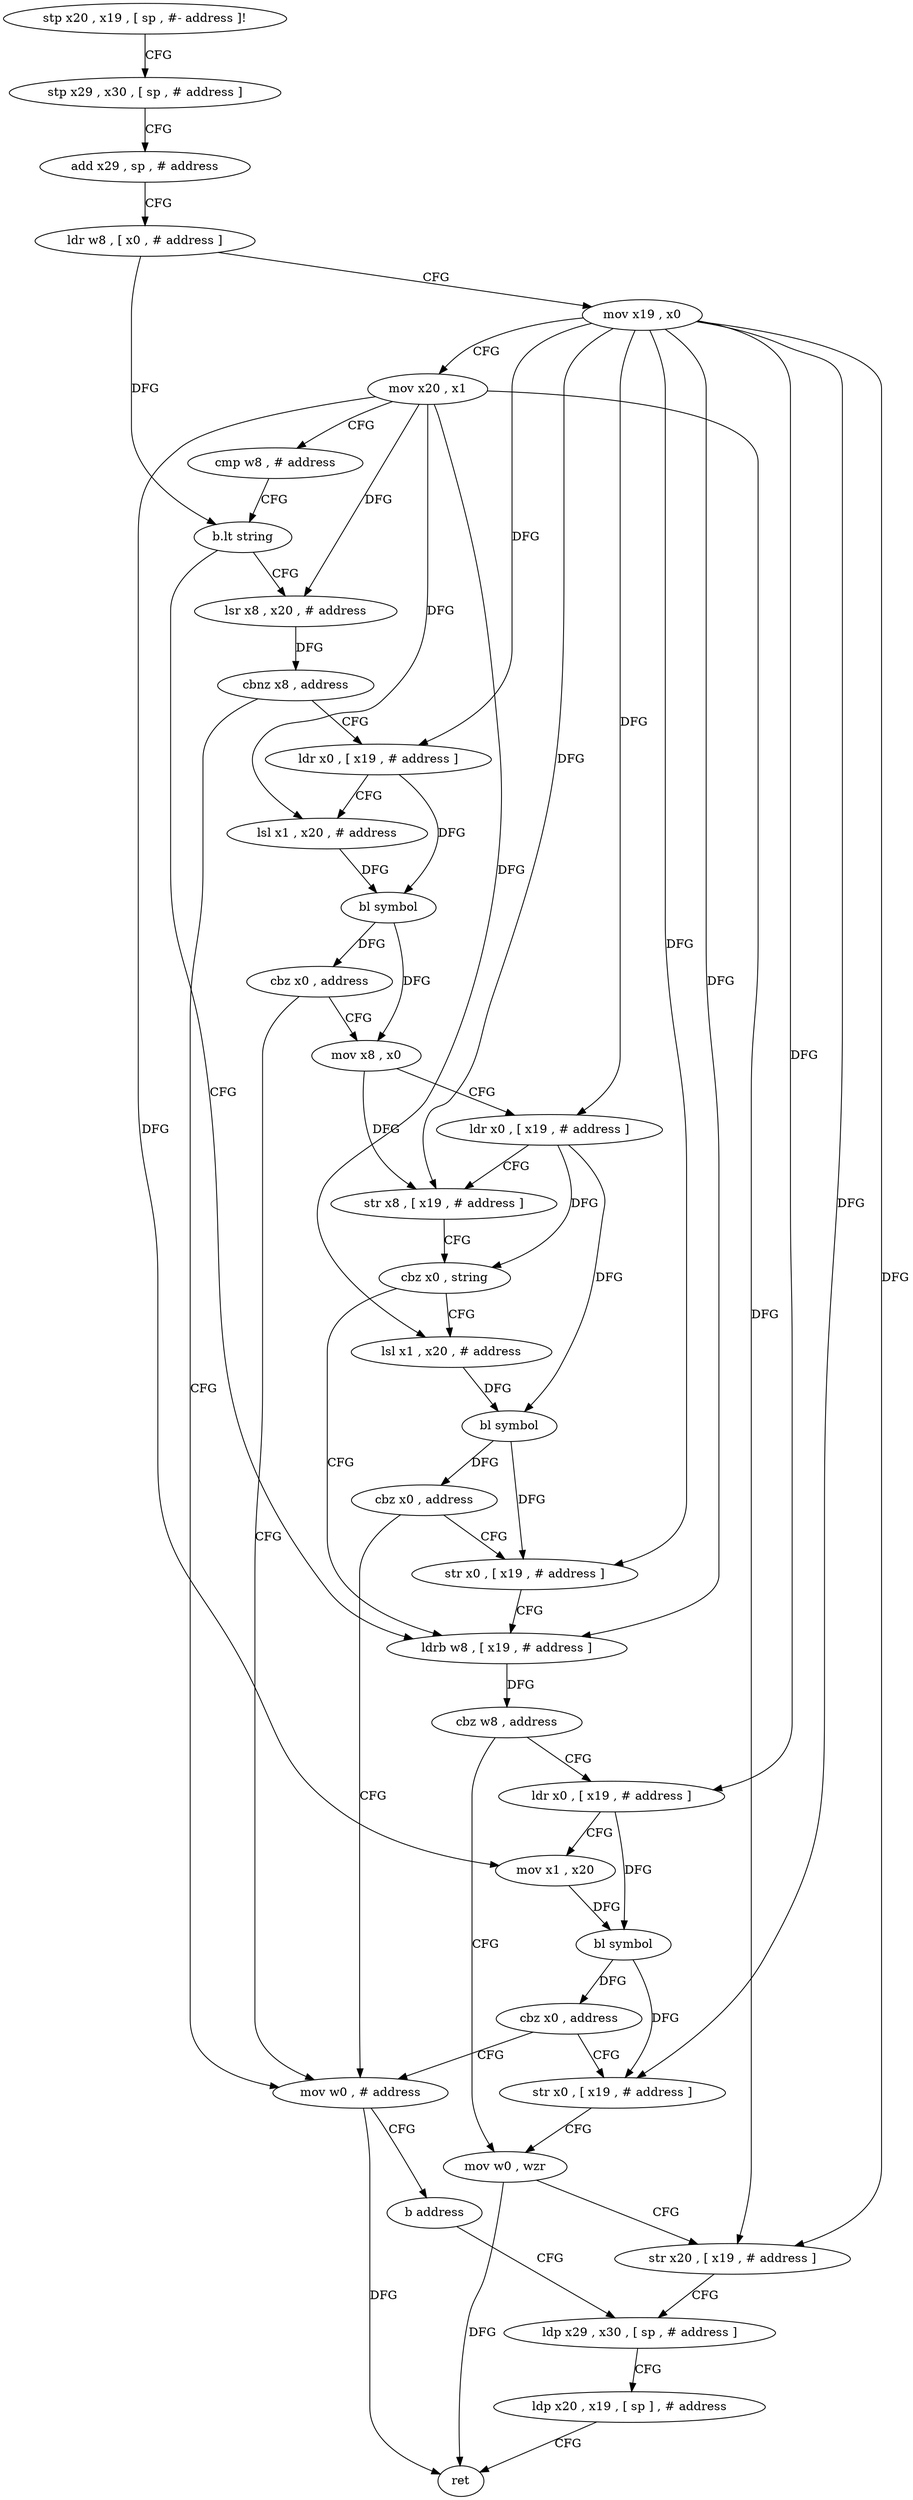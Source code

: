 digraph "func" {
"4224144" [label = "stp x20 , x19 , [ sp , #- address ]!" ]
"4224148" [label = "stp x29 , x30 , [ sp , # address ]" ]
"4224152" [label = "add x29 , sp , # address" ]
"4224156" [label = "ldr w8 , [ x0 , # address ]" ]
"4224160" [label = "mov x19 , x0" ]
"4224164" [label = "mov x20 , x1" ]
"4224168" [label = "cmp w8 , # address" ]
"4224172" [label = "b.lt string" ]
"4224232" [label = "ldrb w8 , [ x19 , # address ]" ]
"4224176" [label = "lsr x8 , x20 , # address" ]
"4224236" [label = "cbz w8 , address" ]
"4224260" [label = "mov w0 , wzr" ]
"4224240" [label = "ldr x0 , [ x19 , # address ]" ]
"4224180" [label = "cbnz x8 , address" ]
"4224280" [label = "mov w0 , # address" ]
"4224184" [label = "ldr x0 , [ x19 , # address ]" ]
"4224264" [label = "str x20 , [ x19 , # address ]" ]
"4224268" [label = "ldp x29 , x30 , [ sp , # address ]" ]
"4224244" [label = "mov x1 , x20" ]
"4224248" [label = "bl symbol" ]
"4224252" [label = "cbz x0 , address" ]
"4224256" [label = "str x0 , [ x19 , # address ]" ]
"4224284" [label = "b address" ]
"4224188" [label = "lsl x1 , x20 , # address" ]
"4224192" [label = "bl symbol" ]
"4224196" [label = "cbz x0 , address" ]
"4224200" [label = "mov x8 , x0" ]
"4224272" [label = "ldp x20 , x19 , [ sp ] , # address" ]
"4224276" [label = "ret" ]
"4224204" [label = "ldr x0 , [ x19 , # address ]" ]
"4224208" [label = "str x8 , [ x19 , # address ]" ]
"4224212" [label = "cbz x0 , string" ]
"4224216" [label = "lsl x1 , x20 , # address" ]
"4224220" [label = "bl symbol" ]
"4224224" [label = "cbz x0 , address" ]
"4224228" [label = "str x0 , [ x19 , # address ]" ]
"4224144" -> "4224148" [ label = "CFG" ]
"4224148" -> "4224152" [ label = "CFG" ]
"4224152" -> "4224156" [ label = "CFG" ]
"4224156" -> "4224160" [ label = "CFG" ]
"4224156" -> "4224172" [ label = "DFG" ]
"4224160" -> "4224164" [ label = "CFG" ]
"4224160" -> "4224232" [ label = "DFG" ]
"4224160" -> "4224264" [ label = "DFG" ]
"4224160" -> "4224240" [ label = "DFG" ]
"4224160" -> "4224184" [ label = "DFG" ]
"4224160" -> "4224256" [ label = "DFG" ]
"4224160" -> "4224204" [ label = "DFG" ]
"4224160" -> "4224208" [ label = "DFG" ]
"4224160" -> "4224228" [ label = "DFG" ]
"4224164" -> "4224168" [ label = "CFG" ]
"4224164" -> "4224176" [ label = "DFG" ]
"4224164" -> "4224264" [ label = "DFG" ]
"4224164" -> "4224244" [ label = "DFG" ]
"4224164" -> "4224188" [ label = "DFG" ]
"4224164" -> "4224216" [ label = "DFG" ]
"4224168" -> "4224172" [ label = "CFG" ]
"4224172" -> "4224232" [ label = "CFG" ]
"4224172" -> "4224176" [ label = "CFG" ]
"4224232" -> "4224236" [ label = "DFG" ]
"4224176" -> "4224180" [ label = "DFG" ]
"4224236" -> "4224260" [ label = "CFG" ]
"4224236" -> "4224240" [ label = "CFG" ]
"4224260" -> "4224264" [ label = "CFG" ]
"4224260" -> "4224276" [ label = "DFG" ]
"4224240" -> "4224244" [ label = "CFG" ]
"4224240" -> "4224248" [ label = "DFG" ]
"4224180" -> "4224280" [ label = "CFG" ]
"4224180" -> "4224184" [ label = "CFG" ]
"4224280" -> "4224284" [ label = "CFG" ]
"4224280" -> "4224276" [ label = "DFG" ]
"4224184" -> "4224188" [ label = "CFG" ]
"4224184" -> "4224192" [ label = "DFG" ]
"4224264" -> "4224268" [ label = "CFG" ]
"4224268" -> "4224272" [ label = "CFG" ]
"4224244" -> "4224248" [ label = "DFG" ]
"4224248" -> "4224252" [ label = "DFG" ]
"4224248" -> "4224256" [ label = "DFG" ]
"4224252" -> "4224280" [ label = "CFG" ]
"4224252" -> "4224256" [ label = "CFG" ]
"4224256" -> "4224260" [ label = "CFG" ]
"4224284" -> "4224268" [ label = "CFG" ]
"4224188" -> "4224192" [ label = "DFG" ]
"4224192" -> "4224196" [ label = "DFG" ]
"4224192" -> "4224200" [ label = "DFG" ]
"4224196" -> "4224280" [ label = "CFG" ]
"4224196" -> "4224200" [ label = "CFG" ]
"4224200" -> "4224204" [ label = "CFG" ]
"4224200" -> "4224208" [ label = "DFG" ]
"4224272" -> "4224276" [ label = "CFG" ]
"4224204" -> "4224208" [ label = "CFG" ]
"4224204" -> "4224212" [ label = "DFG" ]
"4224204" -> "4224220" [ label = "DFG" ]
"4224208" -> "4224212" [ label = "CFG" ]
"4224212" -> "4224232" [ label = "CFG" ]
"4224212" -> "4224216" [ label = "CFG" ]
"4224216" -> "4224220" [ label = "DFG" ]
"4224220" -> "4224224" [ label = "DFG" ]
"4224220" -> "4224228" [ label = "DFG" ]
"4224224" -> "4224280" [ label = "CFG" ]
"4224224" -> "4224228" [ label = "CFG" ]
"4224228" -> "4224232" [ label = "CFG" ]
}
